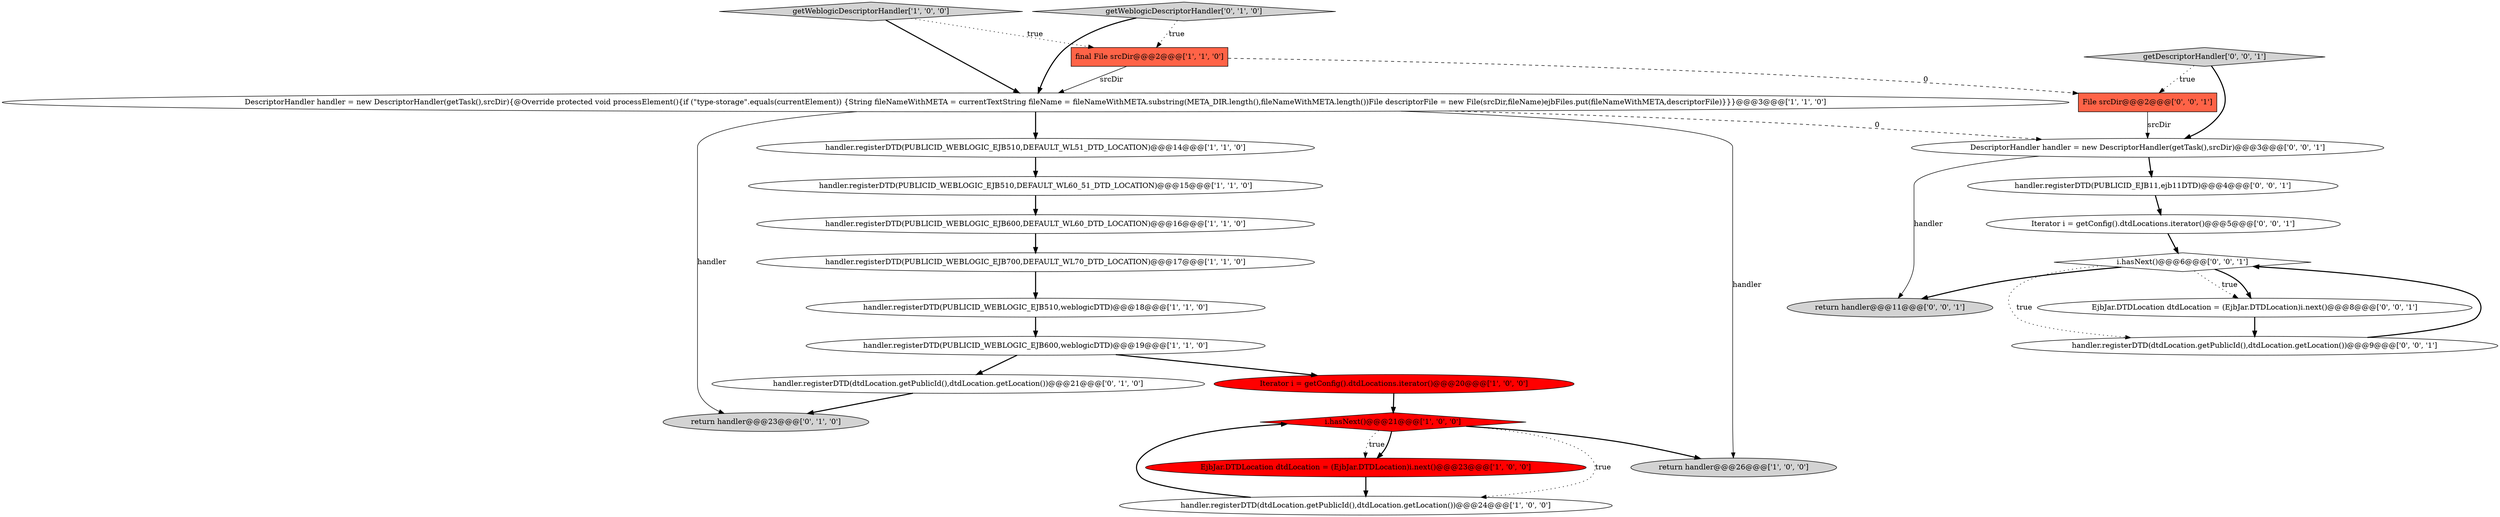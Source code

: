 digraph {
3 [style = filled, label = "handler.registerDTD(PUBLICID_WEBLOGIC_EJB510,weblogicDTD)@@@18@@@['1', '1', '0']", fillcolor = white, shape = ellipse image = "AAA0AAABBB1BBB"];
7 [style = filled, label = "Iterator i = getConfig().dtdLocations.iterator()@@@20@@@['1', '0', '0']", fillcolor = red, shape = ellipse image = "AAA1AAABBB1BBB"];
15 [style = filled, label = "return handler@@@23@@@['0', '1', '0']", fillcolor = lightgray, shape = ellipse image = "AAA0AAABBB2BBB"];
18 [style = filled, label = "handler.registerDTD(dtdLocation.getPublicId(),dtdLocation.getLocation())@@@9@@@['0', '0', '1']", fillcolor = white, shape = ellipse image = "AAA0AAABBB3BBB"];
2 [style = filled, label = "handler.registerDTD(PUBLICID_WEBLOGIC_EJB510,DEFAULT_WL51_DTD_LOCATION)@@@14@@@['1', '1', '0']", fillcolor = white, shape = ellipse image = "AAA0AAABBB1BBB"];
16 [style = filled, label = "handler.registerDTD(dtdLocation.getPublicId(),dtdLocation.getLocation())@@@21@@@['0', '1', '0']", fillcolor = white, shape = ellipse image = "AAA0AAABBB2BBB"];
6 [style = filled, label = "final File srcDir@@@2@@@['1', '1', '0']", fillcolor = tomato, shape = box image = "AAA0AAABBB1BBB"];
9 [style = filled, label = "getWeblogicDescriptorHandler['1', '0', '0']", fillcolor = lightgray, shape = diamond image = "AAA0AAABBB1BBB"];
0 [style = filled, label = "handler.registerDTD(dtdLocation.getPublicId(),dtdLocation.getLocation())@@@24@@@['1', '0', '0']", fillcolor = white, shape = ellipse image = "AAA0AAABBB1BBB"];
8 [style = filled, label = "EjbJar.DTDLocation dtdLocation = (EjbJar.DTDLocation)i.next()@@@23@@@['1', '0', '0']", fillcolor = red, shape = ellipse image = "AAA1AAABBB1BBB"];
13 [style = filled, label = "handler.registerDTD(PUBLICID_WEBLOGIC_EJB600,weblogicDTD)@@@19@@@['1', '1', '0']", fillcolor = white, shape = ellipse image = "AAA0AAABBB1BBB"];
4 [style = filled, label = "i.hasNext()@@@21@@@['1', '0', '0']", fillcolor = red, shape = diamond image = "AAA1AAABBB1BBB"];
10 [style = filled, label = "handler.registerDTD(PUBLICID_WEBLOGIC_EJB600,DEFAULT_WL60_DTD_LOCATION)@@@16@@@['1', '1', '0']", fillcolor = white, shape = ellipse image = "AAA0AAABBB1BBB"];
17 [style = filled, label = "File srcDir@@@2@@@['0', '0', '1']", fillcolor = tomato, shape = box image = "AAA0AAABBB3BBB"];
21 [style = filled, label = "i.hasNext()@@@6@@@['0', '0', '1']", fillcolor = white, shape = diamond image = "AAA0AAABBB3BBB"];
11 [style = filled, label = "return handler@@@26@@@['1', '0', '0']", fillcolor = lightgray, shape = ellipse image = "AAA0AAABBB1BBB"];
14 [style = filled, label = "getWeblogicDescriptorHandler['0', '1', '0']", fillcolor = lightgray, shape = diamond image = "AAA0AAABBB2BBB"];
24 [style = filled, label = "return handler@@@11@@@['0', '0', '1']", fillcolor = lightgray, shape = ellipse image = "AAA0AAABBB3BBB"];
19 [style = filled, label = "Iterator i = getConfig().dtdLocations.iterator()@@@5@@@['0', '0', '1']", fillcolor = white, shape = ellipse image = "AAA0AAABBB3BBB"];
12 [style = filled, label = "handler.registerDTD(PUBLICID_WEBLOGIC_EJB700,DEFAULT_WL70_DTD_LOCATION)@@@17@@@['1', '1', '0']", fillcolor = white, shape = ellipse image = "AAA0AAABBB1BBB"];
25 [style = filled, label = "handler.registerDTD(PUBLICID_EJB11,ejb11DTD)@@@4@@@['0', '0', '1']", fillcolor = white, shape = ellipse image = "AAA0AAABBB3BBB"];
20 [style = filled, label = "EjbJar.DTDLocation dtdLocation = (EjbJar.DTDLocation)i.next()@@@8@@@['0', '0', '1']", fillcolor = white, shape = ellipse image = "AAA0AAABBB3BBB"];
22 [style = filled, label = "getDescriptorHandler['0', '0', '1']", fillcolor = lightgray, shape = diamond image = "AAA0AAABBB3BBB"];
1 [style = filled, label = "DescriptorHandler handler = new DescriptorHandler(getTask(),srcDir){@Override protected void processElement(){if (\"type-storage\".equals(currentElement)) {String fileNameWithMETA = currentTextString fileName = fileNameWithMETA.substring(META_DIR.length(),fileNameWithMETA.length())File descriptorFile = new File(srcDir,fileName)ejbFiles.put(fileNameWithMETA,descriptorFile)}}}@@@3@@@['1', '1', '0']", fillcolor = white, shape = ellipse image = "AAA0AAABBB1BBB"];
23 [style = filled, label = "DescriptorHandler handler = new DescriptorHandler(getTask(),srcDir)@@@3@@@['0', '0', '1']", fillcolor = white, shape = ellipse image = "AAA0AAABBB3BBB"];
5 [style = filled, label = "handler.registerDTD(PUBLICID_WEBLOGIC_EJB510,DEFAULT_WL60_51_DTD_LOCATION)@@@15@@@['1', '1', '0']", fillcolor = white, shape = ellipse image = "AAA0AAABBB1BBB"];
5->10 [style = bold, label=""];
16->15 [style = bold, label=""];
23->25 [style = bold, label=""];
23->24 [style = solid, label="handler"];
21->20 [style = dotted, label="true"];
21->18 [style = dotted, label="true"];
4->0 [style = dotted, label="true"];
1->15 [style = solid, label="handler"];
4->8 [style = dotted, label="true"];
14->6 [style = dotted, label="true"];
6->17 [style = dashed, label="0"];
21->24 [style = bold, label=""];
17->23 [style = solid, label="srcDir"];
7->4 [style = bold, label=""];
9->6 [style = dotted, label="true"];
22->23 [style = bold, label=""];
13->16 [style = bold, label=""];
14->1 [style = bold, label=""];
8->0 [style = bold, label=""];
20->18 [style = bold, label=""];
21->20 [style = bold, label=""];
0->4 [style = bold, label=""];
10->12 [style = bold, label=""];
13->7 [style = bold, label=""];
25->19 [style = bold, label=""];
3->13 [style = bold, label=""];
6->1 [style = solid, label="srcDir"];
4->8 [style = bold, label=""];
22->17 [style = dotted, label="true"];
1->2 [style = bold, label=""];
12->3 [style = bold, label=""];
18->21 [style = bold, label=""];
9->1 [style = bold, label=""];
4->11 [style = bold, label=""];
1->11 [style = solid, label="handler"];
1->23 [style = dashed, label="0"];
2->5 [style = bold, label=""];
19->21 [style = bold, label=""];
}
